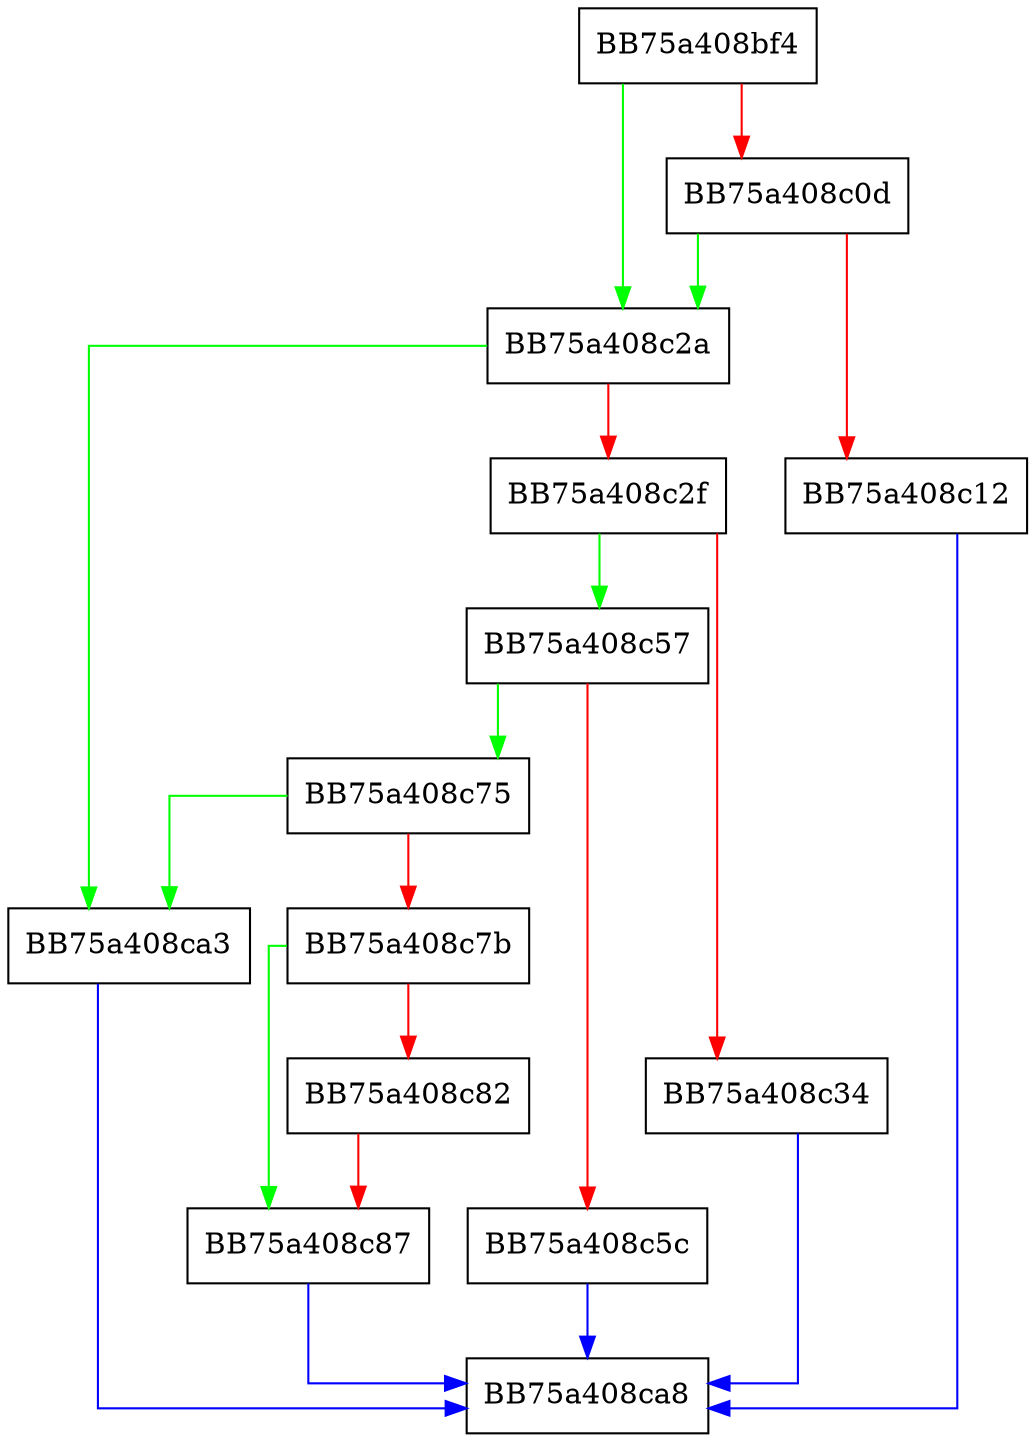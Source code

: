 digraph DcRegisterConfig {
  node [shape="box"];
  graph [splines=ortho];
  BB75a408bf4 -> BB75a408c2a [color="green"];
  BB75a408bf4 -> BB75a408c0d [color="red"];
  BB75a408c0d -> BB75a408c2a [color="green"];
  BB75a408c0d -> BB75a408c12 [color="red"];
  BB75a408c12 -> BB75a408ca8 [color="blue"];
  BB75a408c2a -> BB75a408ca3 [color="green"];
  BB75a408c2a -> BB75a408c2f [color="red"];
  BB75a408c2f -> BB75a408c57 [color="green"];
  BB75a408c2f -> BB75a408c34 [color="red"];
  BB75a408c34 -> BB75a408ca8 [color="blue"];
  BB75a408c57 -> BB75a408c75 [color="green"];
  BB75a408c57 -> BB75a408c5c [color="red"];
  BB75a408c5c -> BB75a408ca8 [color="blue"];
  BB75a408c75 -> BB75a408ca3 [color="green"];
  BB75a408c75 -> BB75a408c7b [color="red"];
  BB75a408c7b -> BB75a408c87 [color="green"];
  BB75a408c7b -> BB75a408c82 [color="red"];
  BB75a408c82 -> BB75a408c87 [color="red"];
  BB75a408c87 -> BB75a408ca8 [color="blue"];
  BB75a408ca3 -> BB75a408ca8 [color="blue"];
}